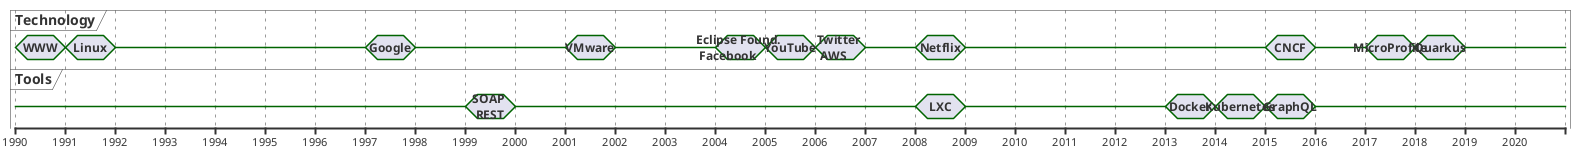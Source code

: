 @startuml

skinparam timing {
	ArrowColor black

	borderColor #566573
	backgroundColor lightgray
	fontName Calibri
	fontSize 17
	fontColor black
}

concise "Technology" as CTech
concise "Tools" as CToll


/'
@1971
CTech is "Microprocessor"
CToll is {-}

@1972
CTech is {-}
CToll is {-}

@1973
CTech is {-}
CToll is {-}

@1974
CTech is {-}
CToll is {-}

@1975
CTech is {-}
CToll is {-}

@1976
CTech is "Apple 1"
CToll is {-}

@1977
CTech is {-}
CToll is {-}

@1978
CTech is {-}
CToll is {-}

@1979
CTech is {-}
CToll is {-}

@1980
CTech is {-}
CToll is {-}

@1981
CTech is "IBM PC"
CToll is {-}

@1982
CTech is {-}
CToll is "RPC"

@1983
CTech is {-}
CToll is {-}

@1984
CTech is {-}
CToll is {-}

@1985
CTech is {-}
CToll is {-}

@1986
CTech is {-}
CToll is {-}

@1987
CTech is {-}
CToll is {-}

@1988
CTech is {-}
CToll is {-}

@1989
CTech is {-}
CToll is {-}
'/
@1990
CTech is "WWW"
CToll is {-}

@1991
CTech is "Linux"
CToll is {-}

@1992
CTech is {-}
CToll is {-}

@1993
CTech is {-}
CToll is {-}

@1994
CTech is {-}
CToll is {-}

@1995
CTech is {-}
CToll is {-}

@1996
CTech is {-}
CToll is {-}

@1997
CTech is "Google"
CToll is {-}

@1998
CTech is {-}
CToll is {-}

@1999
CTech is {-}
CToll is "SOAP \n REST"

@2000
CTech is {-}
CToll is {-}

@2001
CTech is "VMware"
CToll is {-}

@2002
CTech is {-}
CToll is {-}

@2003
CTech is {-}
CToll is {-}

@2004
CTech is "Eclipse Found. \n Facebook"
CToll is {-}

@2005
CTech is "YouTube"
CToll is {-}

@2006
CTech is "Twitter \n AWS"
CToll is {-}

@2007
CTech is {-}
CToll is {-}

@2008
CTech is "Netflix"
CToll is "LXC"

@2009
CTech is {-}
CToll is {-}

@2010
CTech is {-}
CToll is {-}

@2011
CTech is {-}
CToll is {-}

@2012
CTech is {-}
CToll is {-}

@2013
CTech is {-}
CToll is "Docker"

@2014
CTech is {-}
CToll is "Kubernetes"

@2015
CTech is "CNCF"
CToll is "GraphQL"

@2016
CTech is {-}
CToll is {-}

@2017
CTech is "MicroProfile"
CToll is {-}

@2018
CTech is "Quarkus"
CToll is {-}

@2019
CTech is {-}
CToll is {-}

@2020
CTech is {-}
CToll is {-}


@enduml
